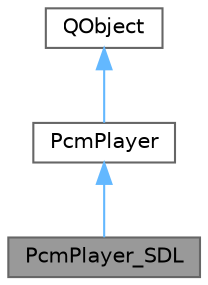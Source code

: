 digraph "PcmPlayer_SDL"
{
 // LATEX_PDF_SIZE
  bgcolor="transparent";
  edge [fontname=Helvetica,fontsize=10,labelfontname=Helvetica,labelfontsize=10];
  node [fontname=Helvetica,fontsize=10,shape=box,height=0.2,width=0.4];
  Node1 [id="Node000001",label="PcmPlayer_SDL",height=0.2,width=0.4,color="gray40", fillcolor="grey60", style="filled", fontcolor="black",tooltip="SDL 音频播放器类，继承自 PcmPlayer"];
  Node2 -> Node1 [id="edge1_Node000001_Node000002",dir="back",color="steelblue1",style="solid",tooltip=" "];
  Node2 [id="Node000002",label="PcmPlayer",height=0.2,width=0.4,color="gray40", fillcolor="white", style="filled",URL="$class_pcm_player.html",tooltip="PCM 音频播放器基类"];
  Node3 -> Node2 [id="edge2_Node000002_Node000003",dir="back",color="steelblue1",style="solid",tooltip=" "];
  Node3 [id="Node000003",label="QObject",height=0.2,width=0.4,color="gray40", fillcolor="white", style="filled",tooltip=" "];
}
